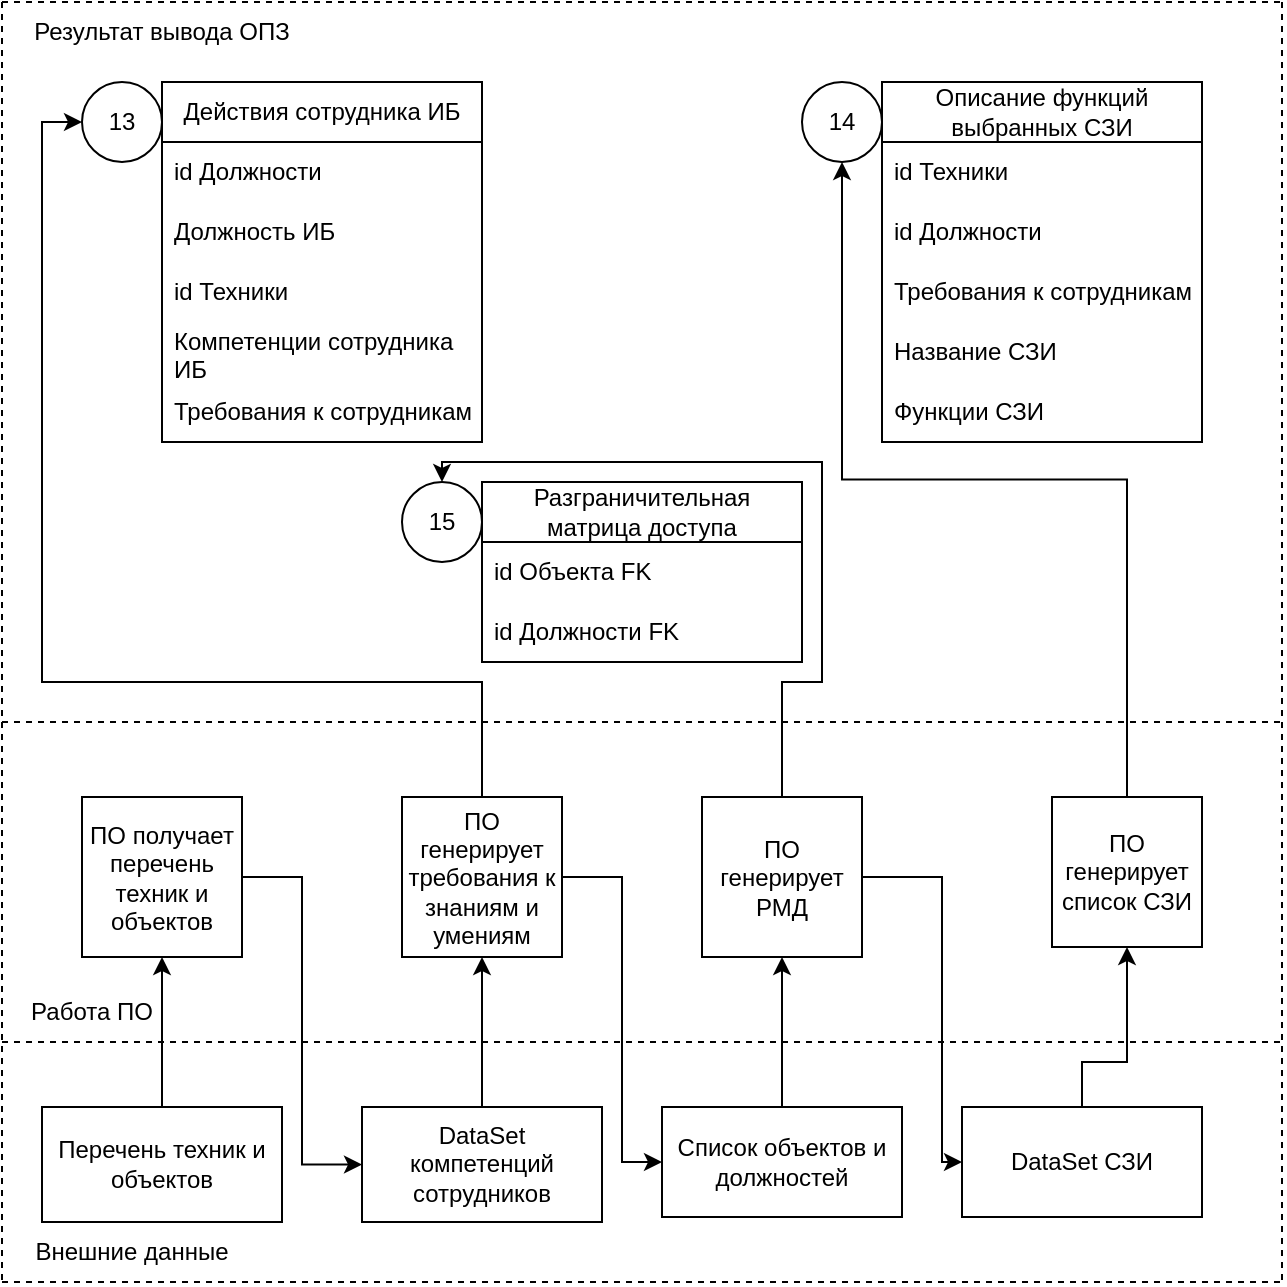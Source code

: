 <mxfile version="25.0.3">
  <diagram name="Страница — 1" id="ICKh0Rubx5kFhzMo8I9A">
    <mxGraphModel dx="1290" dy="567" grid="1" gridSize="10" guides="1" tooltips="1" connect="1" arrows="1" fold="1" page="1" pageScale="1" pageWidth="827" pageHeight="1169" math="0" shadow="0">
      <root>
        <mxCell id="0" />
        <mxCell id="1" parent="0" />
        <mxCell id="rjg_p7jUvO2MHr7AOark-2" value="" style="endArrow=none;dashed=1;html=1;rounded=0;" parent="1" edge="1">
          <mxGeometry width="50" height="50" relative="1" as="geometry">
            <mxPoint x="40" y="200" as="sourcePoint" />
            <mxPoint x="680" y="200" as="targetPoint" />
          </mxGeometry>
        </mxCell>
        <mxCell id="rjg_p7jUvO2MHr7AOark-3" value="" style="endArrow=none;dashed=1;html=1;rounded=0;" parent="1" edge="1">
          <mxGeometry width="50" height="50" relative="1" as="geometry">
            <mxPoint x="40" y="720" as="sourcePoint" />
            <mxPoint x="680" y="720" as="targetPoint" />
          </mxGeometry>
        </mxCell>
        <mxCell id="rjg_p7jUvO2MHr7AOark-4" value="" style="endArrow=none;dashed=1;html=1;rounded=0;" parent="1" edge="1">
          <mxGeometry width="50" height="50" relative="1" as="geometry">
            <mxPoint x="40" y="200" as="sourcePoint" />
            <mxPoint x="40" y="840" as="targetPoint" />
          </mxGeometry>
        </mxCell>
        <mxCell id="rjg_p7jUvO2MHr7AOark-5" value="" style="endArrow=none;dashed=1;html=1;rounded=0;" parent="1" edge="1">
          <mxGeometry width="50" height="50" relative="1" as="geometry">
            <mxPoint x="680" y="200" as="sourcePoint" />
            <mxPoint x="680" y="840" as="targetPoint" />
          </mxGeometry>
        </mxCell>
        <mxCell id="rjg_p7jUvO2MHr7AOark-25" value="Действия сотрудника ИБ" style="swimlane;fontStyle=0;childLayout=stackLayout;horizontal=1;startSize=30;horizontalStack=0;resizeParent=1;resizeParentMax=0;resizeLast=0;collapsible=1;marginBottom=0;whiteSpace=wrap;html=1;" parent="1" vertex="1">
          <mxGeometry x="120" y="240" width="160" height="180" as="geometry" />
        </mxCell>
        <mxCell id="rjg_p7jUvO2MHr7AOark-26" value="id Должности" style="text;strokeColor=none;fillColor=none;align=left;verticalAlign=middle;spacingLeft=4;spacingRight=4;overflow=hidden;points=[[0,0.5],[1,0.5]];portConstraint=eastwest;rotatable=0;whiteSpace=wrap;html=1;" parent="rjg_p7jUvO2MHr7AOark-25" vertex="1">
          <mxGeometry y="30" width="160" height="30" as="geometry" />
        </mxCell>
        <mxCell id="rjg_p7jUvO2MHr7AOark-27" value="Должность ИБ" style="text;strokeColor=none;fillColor=none;align=left;verticalAlign=middle;spacingLeft=4;spacingRight=4;overflow=hidden;points=[[0,0.5],[1,0.5]];portConstraint=eastwest;rotatable=0;whiteSpace=wrap;html=1;" parent="rjg_p7jUvO2MHr7AOark-25" vertex="1">
          <mxGeometry y="60" width="160" height="30" as="geometry" />
        </mxCell>
        <mxCell id="57q5WUbiKtHqrxiTlTeK-1" value="id Техники" style="text;strokeColor=none;fillColor=none;align=left;verticalAlign=middle;spacingLeft=4;spacingRight=4;overflow=hidden;points=[[0,0.5],[1,0.5]];portConstraint=eastwest;rotatable=0;whiteSpace=wrap;html=1;" vertex="1" parent="rjg_p7jUvO2MHr7AOark-25">
          <mxGeometry y="90" width="160" height="30" as="geometry" />
        </mxCell>
        <mxCell id="rjg_p7jUvO2MHr7AOark-28" value="Компетенции сотрудника ИБ" style="text;strokeColor=none;fillColor=none;align=left;verticalAlign=middle;spacingLeft=4;spacingRight=4;overflow=hidden;points=[[0,0.5],[1,0.5]];portConstraint=eastwest;rotatable=0;whiteSpace=wrap;html=1;" parent="rjg_p7jUvO2MHr7AOark-25" vertex="1">
          <mxGeometry y="120" width="160" height="30" as="geometry" />
        </mxCell>
        <mxCell id="57q5WUbiKtHqrxiTlTeK-2" value="Требования к сотрудникам" style="text;strokeColor=none;fillColor=none;align=left;verticalAlign=middle;spacingLeft=4;spacingRight=4;overflow=hidden;points=[[0,0.5],[1,0.5]];portConstraint=eastwest;rotatable=0;whiteSpace=wrap;html=1;" vertex="1" parent="rjg_p7jUvO2MHr7AOark-25">
          <mxGeometry y="150" width="160" height="30" as="geometry" />
        </mxCell>
        <mxCell id="rjg_p7jUvO2MHr7AOark-29" value="Описание функций выбранных СЗИ" style="swimlane;fontStyle=0;childLayout=stackLayout;horizontal=1;startSize=30;horizontalStack=0;resizeParent=1;resizeParentMax=0;resizeLast=0;collapsible=1;marginBottom=0;whiteSpace=wrap;html=1;" parent="1" vertex="1">
          <mxGeometry x="480" y="240" width="160" height="180" as="geometry" />
        </mxCell>
        <mxCell id="rjg_p7jUvO2MHr7AOark-30" value="id Техники" style="text;strokeColor=none;fillColor=none;align=left;verticalAlign=middle;spacingLeft=4;spacingRight=4;overflow=hidden;points=[[0,0.5],[1,0.5]];portConstraint=eastwest;rotatable=0;whiteSpace=wrap;html=1;" parent="rjg_p7jUvO2MHr7AOark-29" vertex="1">
          <mxGeometry y="30" width="160" height="30" as="geometry" />
        </mxCell>
        <mxCell id="rjg_p7jUvO2MHr7AOark-31" value="id Должности" style="text;strokeColor=none;fillColor=none;align=left;verticalAlign=middle;spacingLeft=4;spacingRight=4;overflow=hidden;points=[[0,0.5],[1,0.5]];portConstraint=eastwest;rotatable=0;whiteSpace=wrap;html=1;" parent="rjg_p7jUvO2MHr7AOark-29" vertex="1">
          <mxGeometry y="60" width="160" height="30" as="geometry" />
        </mxCell>
        <mxCell id="rjg_p7jUvO2MHr7AOark-32" value="Требования к сотрудникам" style="text;strokeColor=none;fillColor=none;align=left;verticalAlign=middle;spacingLeft=4;spacingRight=4;overflow=hidden;points=[[0,0.5],[1,0.5]];portConstraint=eastwest;rotatable=0;whiteSpace=wrap;html=1;" parent="rjg_p7jUvO2MHr7AOark-29" vertex="1">
          <mxGeometry y="90" width="160" height="30" as="geometry" />
        </mxCell>
        <mxCell id="A5OP5Wsb49NKZ3MXhjeG-15" value="Название СЗИ" style="text;strokeColor=none;fillColor=none;align=left;verticalAlign=middle;spacingLeft=4;spacingRight=4;overflow=hidden;points=[[0,0.5],[1,0.5]];portConstraint=eastwest;rotatable=0;whiteSpace=wrap;html=1;" parent="rjg_p7jUvO2MHr7AOark-29" vertex="1">
          <mxGeometry y="120" width="160" height="30" as="geometry" />
        </mxCell>
        <mxCell id="57q5WUbiKtHqrxiTlTeK-3" value="Функции СЗИ" style="text;strokeColor=none;fillColor=none;align=left;verticalAlign=middle;spacingLeft=4;spacingRight=4;overflow=hidden;points=[[0,0.5],[1,0.5]];portConstraint=eastwest;rotatable=0;whiteSpace=wrap;html=1;" vertex="1" parent="rjg_p7jUvO2MHr7AOark-29">
          <mxGeometry y="150" width="160" height="30" as="geometry" />
        </mxCell>
        <mxCell id="rjg_p7jUvO2MHr7AOark-33" value="Разграничительная матрица доступа" style="swimlane;fontStyle=0;childLayout=stackLayout;horizontal=1;startSize=30;horizontalStack=0;resizeParent=1;resizeParentMax=0;resizeLast=0;collapsible=1;marginBottom=0;whiteSpace=wrap;html=1;" parent="1" vertex="1">
          <mxGeometry x="280" y="440" width="160" height="90" as="geometry" />
        </mxCell>
        <mxCell id="rjg_p7jUvO2MHr7AOark-34" value="id Объекта FK" style="text;strokeColor=none;fillColor=none;align=left;verticalAlign=middle;spacingLeft=4;spacingRight=4;overflow=hidden;points=[[0,0.5],[1,0.5]];portConstraint=eastwest;rotatable=0;whiteSpace=wrap;html=1;" parent="rjg_p7jUvO2MHr7AOark-33" vertex="1">
          <mxGeometry y="30" width="160" height="30" as="geometry" />
        </mxCell>
        <mxCell id="rjg_p7jUvO2MHr7AOark-35" value="id Должности FK" style="text;strokeColor=none;fillColor=none;align=left;verticalAlign=middle;spacingLeft=4;spacingRight=4;overflow=hidden;points=[[0,0.5],[1,0.5]];portConstraint=eastwest;rotatable=0;whiteSpace=wrap;html=1;" parent="rjg_p7jUvO2MHr7AOark-33" vertex="1">
          <mxGeometry y="60" width="160" height="30" as="geometry" />
        </mxCell>
        <mxCell id="yab4gd9Z3U2SVIDwYcdS-11" style="edgeStyle=orthogonalEdgeStyle;rounded=0;orthogonalLoop=1;jettySize=auto;html=1;exitX=0.5;exitY=0;exitDx=0;exitDy=0;entryX=0.5;entryY=1;entryDx=0;entryDy=0;" parent="1" source="Uabi27Ls0RjpIvT9uaum-6" target="cj-KoUkA17Is79wx5rCt-2" edge="1">
          <mxGeometry relative="1" as="geometry" />
        </mxCell>
        <mxCell id="Uabi27Ls0RjpIvT9uaum-6" value="ПО генерирует список СЗИ" style="whiteSpace=wrap;html=1;aspect=fixed;" parent="1" vertex="1">
          <mxGeometry x="565" y="597.5" width="75" height="75" as="geometry" />
        </mxCell>
        <mxCell id="cj-KoUkA17Is79wx5rCt-1" value="13" style="ellipse;whiteSpace=wrap;html=1;aspect=fixed;" parent="1" vertex="1">
          <mxGeometry x="80" y="240" width="40" height="40" as="geometry" />
        </mxCell>
        <mxCell id="cj-KoUkA17Is79wx5rCt-2" value="14" style="ellipse;whiteSpace=wrap;html=1;aspect=fixed;" parent="1" vertex="1">
          <mxGeometry x="440" y="240" width="40" height="40" as="geometry" />
        </mxCell>
        <mxCell id="cj-KoUkA17Is79wx5rCt-3" value="15" style="ellipse;whiteSpace=wrap;html=1;aspect=fixed;" parent="1" vertex="1">
          <mxGeometry x="240" y="440" width="40" height="40" as="geometry" />
        </mxCell>
        <mxCell id="57q5WUbiKtHqrxiTlTeK-11" style="edgeStyle=orthogonalEdgeStyle;rounded=0;orthogonalLoop=1;jettySize=auto;html=1;exitX=0.5;exitY=0;exitDx=0;exitDy=0;entryX=0.5;entryY=0;entryDx=0;entryDy=0;" edge="1" parent="1" source="cj-KoUkA17Is79wx5rCt-20" target="cj-KoUkA17Is79wx5rCt-3">
          <mxGeometry relative="1" as="geometry">
            <Array as="points">
              <mxPoint x="430" y="540" />
              <mxPoint x="450" y="540" />
              <mxPoint x="450" y="430" />
              <mxPoint x="260" y="430" />
            </Array>
          </mxGeometry>
        </mxCell>
        <mxCell id="57q5WUbiKtHqrxiTlTeK-13" style="edgeStyle=orthogonalEdgeStyle;rounded=0;orthogonalLoop=1;jettySize=auto;html=1;entryX=0;entryY=0.5;entryDx=0;entryDy=0;" edge="1" parent="1" source="cj-KoUkA17Is79wx5rCt-20" target="32Z1vDWWWOsfgA5ii7ON-2">
          <mxGeometry relative="1" as="geometry">
            <Array as="points">
              <mxPoint x="510" y="638" />
              <mxPoint x="510" y="780" />
            </Array>
          </mxGeometry>
        </mxCell>
        <mxCell id="cj-KoUkA17Is79wx5rCt-20" value="ПО генерирует РМД" style="whiteSpace=wrap;html=1;aspect=fixed;" parent="1" vertex="1">
          <mxGeometry x="390" y="597.5" width="80" height="80" as="geometry" />
        </mxCell>
        <mxCell id="57q5WUbiKtHqrxiTlTeK-12" style="edgeStyle=orthogonalEdgeStyle;rounded=0;orthogonalLoop=1;jettySize=auto;html=1;exitX=0.5;exitY=0;exitDx=0;exitDy=0;entryX=0.5;entryY=1;entryDx=0;entryDy=0;" edge="1" parent="1" source="32Z1vDWWWOsfgA5ii7ON-2" target="Uabi27Ls0RjpIvT9uaum-6">
          <mxGeometry relative="1" as="geometry">
            <Array as="points">
              <mxPoint x="580" y="730" />
              <mxPoint x="603" y="730" />
            </Array>
          </mxGeometry>
        </mxCell>
        <mxCell id="32Z1vDWWWOsfgA5ii7ON-2" value="DataSet СЗИ" style="rounded=0;whiteSpace=wrap;html=1;" parent="1" vertex="1">
          <mxGeometry x="520" y="752.5" width="120" height="55" as="geometry" />
        </mxCell>
        <mxCell id="yab4gd9Z3U2SVIDwYcdS-14" style="edgeStyle=orthogonalEdgeStyle;rounded=0;orthogonalLoop=1;jettySize=auto;html=1;exitX=0.5;exitY=0;exitDx=0;exitDy=0;entryX=0;entryY=0.5;entryDx=0;entryDy=0;" parent="1" source="32Z1vDWWWOsfgA5ii7ON-3" target="cj-KoUkA17Is79wx5rCt-1" edge="1">
          <mxGeometry relative="1" as="geometry">
            <Array as="points">
              <mxPoint x="280" y="540" />
              <mxPoint x="60" y="540" />
              <mxPoint x="60" y="260" />
            </Array>
          </mxGeometry>
        </mxCell>
        <mxCell id="57q5WUbiKtHqrxiTlTeK-9" style="edgeStyle=orthogonalEdgeStyle;rounded=0;orthogonalLoop=1;jettySize=auto;html=1;entryX=0;entryY=0.5;entryDx=0;entryDy=0;" edge="1" parent="1" source="32Z1vDWWWOsfgA5ii7ON-3" target="yab4gd9Z3U2SVIDwYcdS-7">
          <mxGeometry relative="1" as="geometry">
            <Array as="points">
              <mxPoint x="350" y="638" />
              <mxPoint x="350" y="780" />
            </Array>
          </mxGeometry>
        </mxCell>
        <mxCell id="32Z1vDWWWOsfgA5ii7ON-3" value="ПО генерирует требования к знаниям и умениям" style="whiteSpace=wrap;html=1;aspect=fixed;" parent="1" vertex="1">
          <mxGeometry x="240" y="597.5" width="80" height="80" as="geometry" />
        </mxCell>
        <mxCell id="32Z1vDWWWOsfgA5ii7ON-7" value="" style="endArrow=none;dashed=1;html=1;rounded=0;" parent="1" edge="1">
          <mxGeometry width="50" height="50" relative="1" as="geometry">
            <mxPoint x="40" y="560" as="sourcePoint" />
            <mxPoint x="680" y="560" as="targetPoint" />
          </mxGeometry>
        </mxCell>
        <mxCell id="32Z1vDWWWOsfgA5ii7ON-8" value="" style="endArrow=none;dashed=1;html=1;rounded=0;" parent="1" edge="1">
          <mxGeometry width="50" height="50" relative="1" as="geometry">
            <mxPoint x="40" y="840" as="sourcePoint" />
            <mxPoint x="680" y="840" as="targetPoint" />
          </mxGeometry>
        </mxCell>
        <mxCell id="32Z1vDWWWOsfgA5ii7ON-14" value="Результат вывода ОПЗ" style="text;html=1;align=center;verticalAlign=middle;whiteSpace=wrap;rounded=0;" parent="1" vertex="1">
          <mxGeometry x="40" y="200" width="160" height="30" as="geometry" />
        </mxCell>
        <mxCell id="32Z1vDWWWOsfgA5ii7ON-15" value="Работа ПО" style="text;html=1;align=center;verticalAlign=middle;whiteSpace=wrap;rounded=0;" parent="1" vertex="1">
          <mxGeometry x="40" y="690" width="90" height="30" as="geometry" />
        </mxCell>
        <mxCell id="32Z1vDWWWOsfgA5ii7ON-22" value="Внешние данные" style="text;html=1;align=center;verticalAlign=middle;whiteSpace=wrap;rounded=0;" parent="1" vertex="1">
          <mxGeometry x="40" y="810" width="130" height="30" as="geometry" />
        </mxCell>
        <mxCell id="57q5WUbiKtHqrxiTlTeK-8" value="" style="edgeStyle=orthogonalEdgeStyle;rounded=0;orthogonalLoop=1;jettySize=auto;html=1;" edge="1" parent="1" source="yab4gd9Z3U2SVIDwYcdS-1" target="32Z1vDWWWOsfgA5ii7ON-3">
          <mxGeometry relative="1" as="geometry" />
        </mxCell>
        <mxCell id="yab4gd9Z3U2SVIDwYcdS-1" value="DataSet компетенций сотрудников" style="rounded=0;whiteSpace=wrap;html=1;" parent="1" vertex="1">
          <mxGeometry x="220" y="752.5" width="120" height="57.5" as="geometry" />
        </mxCell>
        <mxCell id="57q5WUbiKtHqrxiTlTeK-7" style="edgeStyle=orthogonalEdgeStyle;rounded=0;orthogonalLoop=1;jettySize=auto;html=1;entryX=0;entryY=0.5;entryDx=0;entryDy=0;" edge="1" parent="1" source="yab4gd9Z3U2SVIDwYcdS-2" target="yab4gd9Z3U2SVIDwYcdS-1">
          <mxGeometry relative="1" as="geometry" />
        </mxCell>
        <mxCell id="yab4gd9Z3U2SVIDwYcdS-2" value="ПО получает перечень техник и объектов" style="whiteSpace=wrap;html=1;aspect=fixed;" parent="1" vertex="1">
          <mxGeometry x="80" y="597.5" width="80" height="80" as="geometry" />
        </mxCell>
        <mxCell id="57q5WUbiKtHqrxiTlTeK-10" value="" style="edgeStyle=orthogonalEdgeStyle;rounded=0;orthogonalLoop=1;jettySize=auto;html=1;" edge="1" parent="1" source="yab4gd9Z3U2SVIDwYcdS-7" target="cj-KoUkA17Is79wx5rCt-20">
          <mxGeometry relative="1" as="geometry" />
        </mxCell>
        <mxCell id="yab4gd9Z3U2SVIDwYcdS-7" value="Список объектов и должностей" style="rounded=0;whiteSpace=wrap;html=1;" parent="1" vertex="1">
          <mxGeometry x="370" y="752.5" width="120" height="55" as="geometry" />
        </mxCell>
        <mxCell id="57q5WUbiKtHqrxiTlTeK-5" value="" style="edgeStyle=orthogonalEdgeStyle;rounded=0;orthogonalLoop=1;jettySize=auto;html=1;" edge="1" parent="1" source="57q5WUbiKtHqrxiTlTeK-4" target="yab4gd9Z3U2SVIDwYcdS-2">
          <mxGeometry relative="1" as="geometry" />
        </mxCell>
        <mxCell id="57q5WUbiKtHqrxiTlTeK-4" value="Перечень техник и объектов" style="rounded=0;whiteSpace=wrap;html=1;" vertex="1" parent="1">
          <mxGeometry x="60" y="752.5" width="120" height="57.5" as="geometry" />
        </mxCell>
      </root>
    </mxGraphModel>
  </diagram>
</mxfile>

